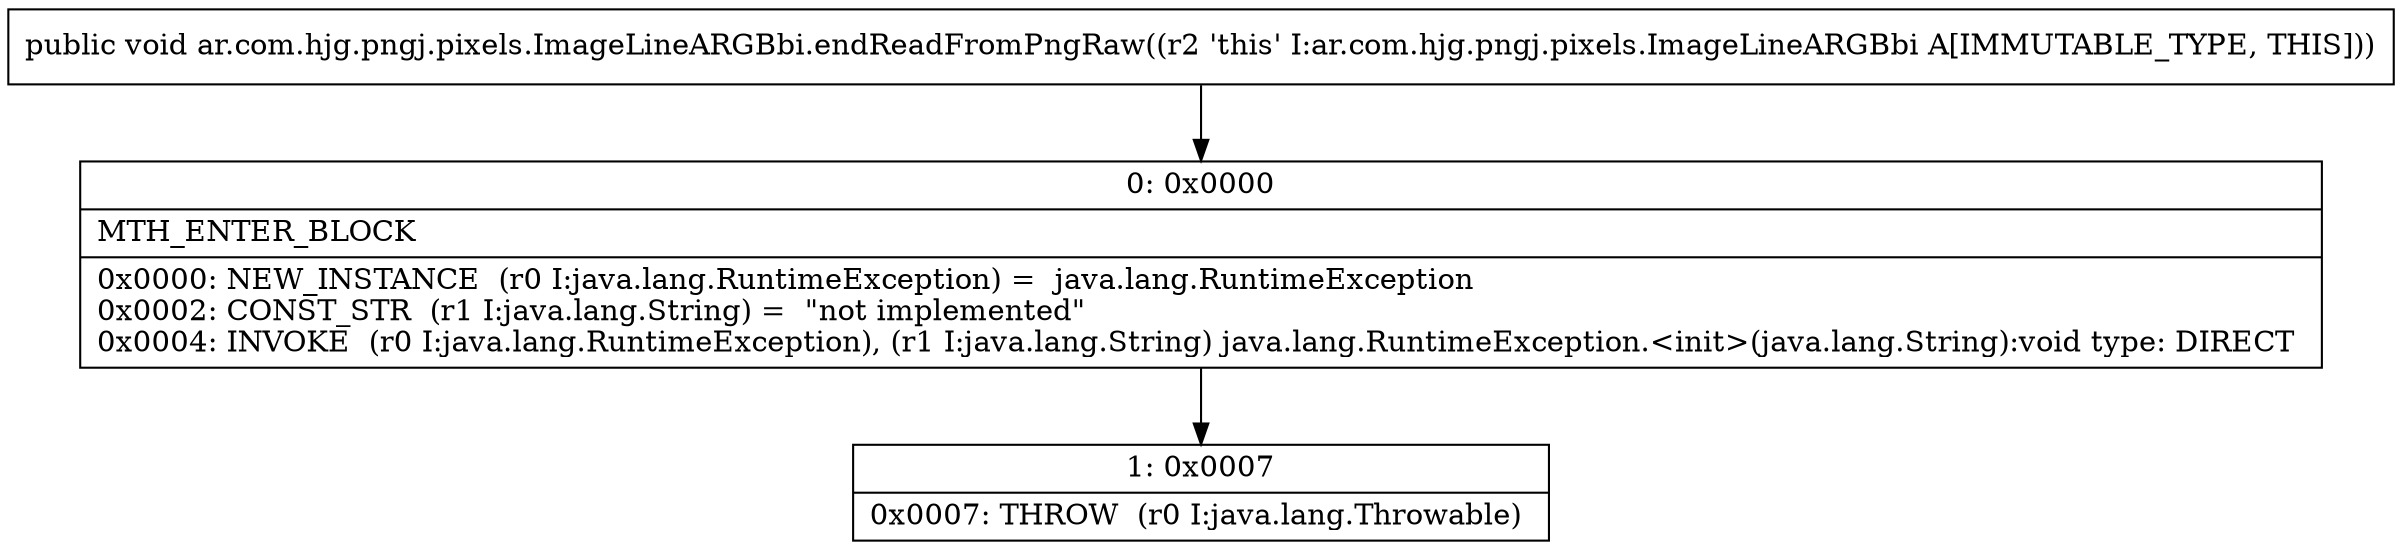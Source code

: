 digraph "CFG forar.com.hjg.pngj.pixels.ImageLineARGBbi.endReadFromPngRaw()V" {
Node_0 [shape=record,label="{0\:\ 0x0000|MTH_ENTER_BLOCK\l|0x0000: NEW_INSTANCE  (r0 I:java.lang.RuntimeException) =  java.lang.RuntimeException \l0x0002: CONST_STR  (r1 I:java.lang.String) =  \"not implemented\" \l0x0004: INVOKE  (r0 I:java.lang.RuntimeException), (r1 I:java.lang.String) java.lang.RuntimeException.\<init\>(java.lang.String):void type: DIRECT \l}"];
Node_1 [shape=record,label="{1\:\ 0x0007|0x0007: THROW  (r0 I:java.lang.Throwable) \l}"];
MethodNode[shape=record,label="{public void ar.com.hjg.pngj.pixels.ImageLineARGBbi.endReadFromPngRaw((r2 'this' I:ar.com.hjg.pngj.pixels.ImageLineARGBbi A[IMMUTABLE_TYPE, THIS])) }"];
MethodNode -> Node_0;
Node_0 -> Node_1;
}

